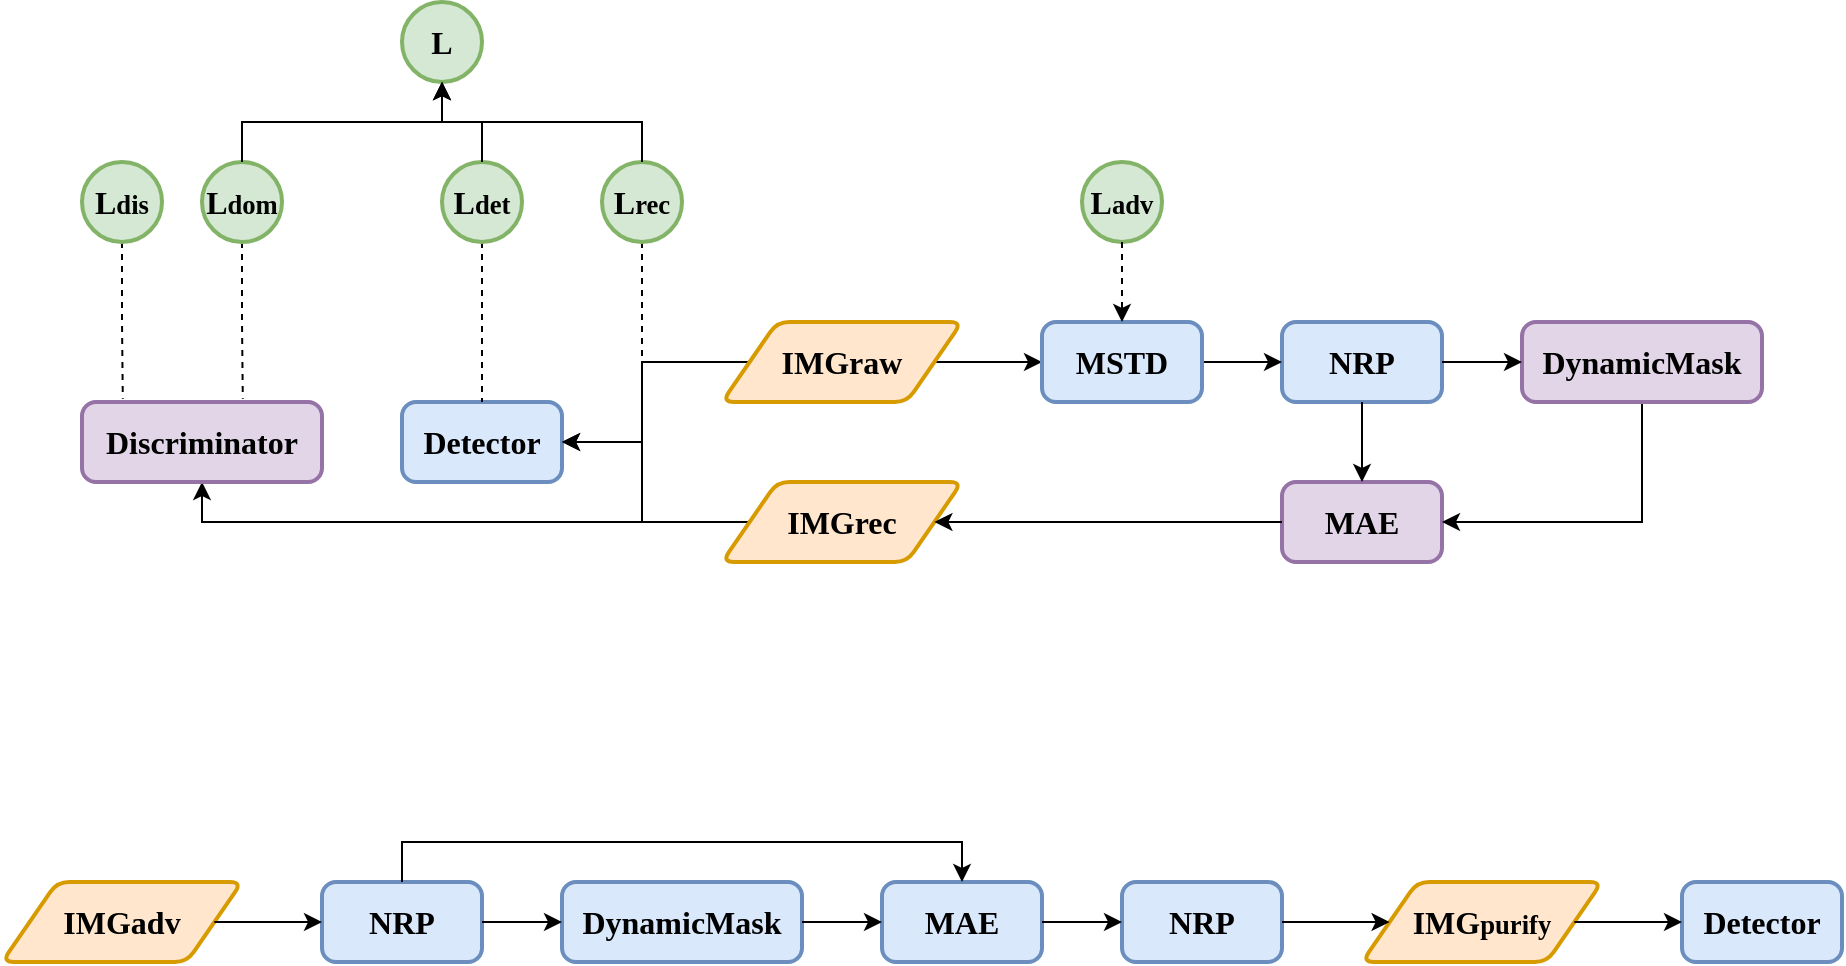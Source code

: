 <mxfile version="20.0.4" type="github">
  <diagram id="JUfm03IPXtEsRL-7KVTj" name="Page-1">
    <mxGraphModel dx="1221" dy="681" grid="1" gridSize="10" guides="1" tooltips="1" connect="1" arrows="1" fold="1" page="1" pageScale="1" pageWidth="2339" pageHeight="3300" math="0" shadow="0">
      <root>
        <mxCell id="0" />
        <mxCell id="1" parent="0" />
        <mxCell id="MZ50J_otFEHrb0MQ2-nP-64" value="" style="group" parent="1" vertex="1" connectable="0">
          <mxGeometry x="200" y="520" width="920" height="40" as="geometry" />
        </mxCell>
        <mxCell id="MZ50J_otFEHrb0MQ2-nP-44" value="&lt;b&gt;&lt;font face=&quot;Comic Sans MS&quot; style=&quot;&quot;&gt;&lt;sub style=&quot;&quot;&gt;&lt;span style=&quot;font-size: 16px;&quot;&gt;IMGadv&lt;/span&gt;&lt;/sub&gt;&lt;/font&gt;&lt;/b&gt;" style="shape=parallelogram;html=1;strokeWidth=2;perimeter=parallelogramPerimeter;whiteSpace=wrap;rounded=1;arcSize=12;size=0.23;fillColor=#ffe6cc;strokeColor=#d79b00;" parent="MZ50J_otFEHrb0MQ2-nP-64" vertex="1">
          <mxGeometry width="120" height="40" as="geometry" />
        </mxCell>
        <mxCell id="MZ50J_otFEHrb0MQ2-nP-45" value="&lt;b&gt;NRP&lt;/b&gt;" style="rounded=1;whiteSpace=wrap;html=1;absoluteArcSize=1;arcSize=14;strokeWidth=2;fontFamily=Comic Sans MS;fontSize=16;fillColor=#dae8fc;strokeColor=#6c8ebf;" parent="MZ50J_otFEHrb0MQ2-nP-64" vertex="1">
          <mxGeometry x="160" width="80" height="40" as="geometry" />
        </mxCell>
        <mxCell id="MZ50J_otFEHrb0MQ2-nP-49" style="edgeStyle=orthogonalEdgeStyle;rounded=0;orthogonalLoop=1;jettySize=auto;html=1;exitX=1;exitY=0.5;exitDx=0;exitDy=0;entryX=0;entryY=0.5;entryDx=0;entryDy=0;fontFamily=Comic Sans MS;fontSize=16;endArrow=classic;endFill=1;" parent="MZ50J_otFEHrb0MQ2-nP-64" source="MZ50J_otFEHrb0MQ2-nP-44" target="MZ50J_otFEHrb0MQ2-nP-45" edge="1">
          <mxGeometry relative="1" as="geometry" />
        </mxCell>
        <mxCell id="MZ50J_otFEHrb0MQ2-nP-46" value="&lt;b&gt;DynamicMask&lt;/b&gt;" style="rounded=1;whiteSpace=wrap;html=1;absoluteArcSize=1;arcSize=14;strokeWidth=2;fontFamily=Comic Sans MS;fontSize=16;fillColor=#dae8fc;strokeColor=#6c8ebf;" parent="MZ50J_otFEHrb0MQ2-nP-64" vertex="1">
          <mxGeometry x="280" width="120" height="40" as="geometry" />
        </mxCell>
        <mxCell id="MZ50J_otFEHrb0MQ2-nP-52" style="edgeStyle=orthogonalEdgeStyle;rounded=0;orthogonalLoop=1;jettySize=auto;html=1;exitX=1;exitY=0.5;exitDx=0;exitDy=0;entryX=0;entryY=0.5;entryDx=0;entryDy=0;fontFamily=Comic Sans MS;fontSize=16;endArrow=classic;endFill=1;" parent="MZ50J_otFEHrb0MQ2-nP-64" source="MZ50J_otFEHrb0MQ2-nP-45" target="MZ50J_otFEHrb0MQ2-nP-46" edge="1">
          <mxGeometry relative="1" as="geometry" />
        </mxCell>
        <mxCell id="MZ50J_otFEHrb0MQ2-nP-47" value="&lt;b&gt;MAE&lt;/b&gt;" style="rounded=1;whiteSpace=wrap;html=1;absoluteArcSize=1;arcSize=14;strokeWidth=2;fontFamily=Comic Sans MS;fontSize=16;fillColor=#dae8fc;strokeColor=#6c8ebf;" parent="MZ50J_otFEHrb0MQ2-nP-64" vertex="1">
          <mxGeometry x="440" width="80" height="40" as="geometry" />
        </mxCell>
        <mxCell id="MZ50J_otFEHrb0MQ2-nP-63" style="edgeStyle=orthogonalEdgeStyle;rounded=0;orthogonalLoop=1;jettySize=auto;html=1;exitX=0.5;exitY=0;exitDx=0;exitDy=0;entryX=0.5;entryY=0;entryDx=0;entryDy=0;fontFamily=Comic Sans MS;fontSize=16;endArrow=classic;endFill=1;" parent="MZ50J_otFEHrb0MQ2-nP-64" source="MZ50J_otFEHrb0MQ2-nP-45" target="MZ50J_otFEHrb0MQ2-nP-47" edge="1">
          <mxGeometry relative="1" as="geometry" />
        </mxCell>
        <mxCell id="MZ50J_otFEHrb0MQ2-nP-59" style="edgeStyle=orthogonalEdgeStyle;rounded=0;orthogonalLoop=1;jettySize=auto;html=1;exitX=1;exitY=0.5;exitDx=0;exitDy=0;entryX=0;entryY=0.5;entryDx=0;entryDy=0;fontFamily=Comic Sans MS;fontSize=16;endArrow=classic;endFill=1;" parent="MZ50J_otFEHrb0MQ2-nP-64" source="MZ50J_otFEHrb0MQ2-nP-46" target="MZ50J_otFEHrb0MQ2-nP-47" edge="1">
          <mxGeometry relative="1" as="geometry" />
        </mxCell>
        <mxCell id="MZ50J_otFEHrb0MQ2-nP-50" value="&lt;b&gt;NRP&lt;/b&gt;" style="rounded=1;whiteSpace=wrap;html=1;absoluteArcSize=1;arcSize=14;strokeWidth=2;fontFamily=Comic Sans MS;fontSize=16;fillColor=#dae8fc;strokeColor=#6c8ebf;" parent="MZ50J_otFEHrb0MQ2-nP-64" vertex="1">
          <mxGeometry x="560" width="80" height="40" as="geometry" />
        </mxCell>
        <mxCell id="MZ50J_otFEHrb0MQ2-nP-60" style="edgeStyle=orthogonalEdgeStyle;rounded=0;orthogonalLoop=1;jettySize=auto;html=1;exitX=1;exitY=0.5;exitDx=0;exitDy=0;entryX=0;entryY=0.5;entryDx=0;entryDy=0;fontFamily=Comic Sans MS;fontSize=16;endArrow=classic;endFill=1;" parent="MZ50J_otFEHrb0MQ2-nP-64" source="MZ50J_otFEHrb0MQ2-nP-47" target="MZ50J_otFEHrb0MQ2-nP-50" edge="1">
          <mxGeometry relative="1" as="geometry" />
        </mxCell>
        <mxCell id="MZ50J_otFEHrb0MQ2-nP-51" value="&lt;b&gt;&lt;font face=&quot;Comic Sans MS&quot; style=&quot;font-size: 16px;&quot;&gt;IMG&lt;/font&gt;&lt;font face=&quot;Comic Sans MS&quot; style=&quot;font-size: 13.333px;&quot;&gt;purify&lt;/font&gt;&lt;/b&gt;" style="shape=parallelogram;html=1;strokeWidth=2;perimeter=parallelogramPerimeter;whiteSpace=wrap;rounded=1;arcSize=12;size=0.23;fillColor=#ffe6cc;strokeColor=#d79b00;" parent="MZ50J_otFEHrb0MQ2-nP-64" vertex="1">
          <mxGeometry x="680" width="120" height="40" as="geometry" />
        </mxCell>
        <mxCell id="MZ50J_otFEHrb0MQ2-nP-61" style="edgeStyle=orthogonalEdgeStyle;rounded=0;orthogonalLoop=1;jettySize=auto;html=1;exitX=1;exitY=0.5;exitDx=0;exitDy=0;entryX=0;entryY=0.5;entryDx=0;entryDy=0;fontFamily=Comic Sans MS;fontSize=16;endArrow=classic;endFill=1;" parent="MZ50J_otFEHrb0MQ2-nP-64" source="MZ50J_otFEHrb0MQ2-nP-50" target="MZ50J_otFEHrb0MQ2-nP-51" edge="1">
          <mxGeometry relative="1" as="geometry" />
        </mxCell>
        <mxCell id="MZ50J_otFEHrb0MQ2-nP-58" value="&lt;b&gt;Detector&lt;/b&gt;" style="rounded=1;whiteSpace=wrap;html=1;absoluteArcSize=1;arcSize=14;strokeWidth=2;fontFamily=Comic Sans MS;fontSize=16;fillColor=#dae8fc;strokeColor=#6c8ebf;" parent="MZ50J_otFEHrb0MQ2-nP-64" vertex="1">
          <mxGeometry x="840" width="80" height="40" as="geometry" />
        </mxCell>
        <mxCell id="MZ50J_otFEHrb0MQ2-nP-62" style="edgeStyle=orthogonalEdgeStyle;rounded=0;orthogonalLoop=1;jettySize=auto;html=1;exitX=1;exitY=0.5;exitDx=0;exitDy=0;entryX=0;entryY=0.5;entryDx=0;entryDy=0;fontFamily=Comic Sans MS;fontSize=16;endArrow=classic;endFill=1;" parent="MZ50J_otFEHrb0MQ2-nP-64" source="MZ50J_otFEHrb0MQ2-nP-51" target="MZ50J_otFEHrb0MQ2-nP-58" edge="1">
          <mxGeometry relative="1" as="geometry" />
        </mxCell>
        <mxCell id="JwlUMDkYDfIgpkg8_vM2-4" value="" style="group" vertex="1" connectable="0" parent="1">
          <mxGeometry x="240" y="80" width="840" height="280" as="geometry" />
        </mxCell>
        <mxCell id="JwlUMDkYDfIgpkg8_vM2-3" style="edgeStyle=orthogonalEdgeStyle;rounded=0;orthogonalLoop=1;jettySize=auto;html=1;exitX=0.5;exitY=1;exitDx=0;exitDy=0;endArrow=none;endFill=0;startArrow=classic;startFill=1;" edge="1" parent="JwlUMDkYDfIgpkg8_vM2-4" source="MZ50J_otFEHrb0MQ2-nP-8">
          <mxGeometry relative="1" as="geometry">
            <mxPoint x="280" y="260" as="targetPoint" />
            <Array as="points">
              <mxPoint x="60" y="260" />
            </Array>
          </mxGeometry>
        </mxCell>
        <mxCell id="MZ50J_otFEHrb0MQ2-nP-8" value="&lt;b&gt;Discriminator&lt;/b&gt;" style="rounded=1;whiteSpace=wrap;html=1;absoluteArcSize=1;arcSize=14;strokeWidth=2;fontFamily=Comic Sans MS;fontSize=16;fillColor=#e1d5e7;strokeColor=#9673a6;" parent="JwlUMDkYDfIgpkg8_vM2-4" vertex="1">
          <mxGeometry y="200" width="120" height="40" as="geometry" />
        </mxCell>
        <mxCell id="MZ50J_otFEHrb0MQ2-nP-13" value="&lt;b&gt;Detector&lt;/b&gt;" style="rounded=1;whiteSpace=wrap;html=1;absoluteArcSize=1;arcSize=14;strokeWidth=2;fontFamily=Comic Sans MS;fontSize=16;fillColor=#dae8fc;strokeColor=#6c8ebf;" parent="JwlUMDkYDfIgpkg8_vM2-4" vertex="1">
          <mxGeometry x="160" y="200" width="80" height="40" as="geometry" />
        </mxCell>
        <mxCell id="MZ50J_otFEHrb0MQ2-nP-32" style="edgeStyle=orthogonalEdgeStyle;rounded=0;orthogonalLoop=1;jettySize=auto;html=1;exitX=0.5;exitY=1;exitDx=0;exitDy=0;exitPerimeter=0;fontFamily=Comic Sans MS;fontSize=16;dashed=1;endArrow=none;endFill=0;" parent="JwlUMDkYDfIgpkg8_vM2-4" source="MZ50J_otFEHrb0MQ2-nP-23" edge="1">
          <mxGeometry relative="1" as="geometry">
            <mxPoint x="280" y="180" as="targetPoint" />
          </mxGeometry>
        </mxCell>
        <mxCell id="MZ50J_otFEHrb0MQ2-nP-23" value="&lt;b&gt;L&lt;span style=&quot;font-size: 13.333px;&quot;&gt;rec&lt;/span&gt;&lt;/b&gt;" style="strokeWidth=2;html=1;shape=mxgraph.flowchart.start_2;whiteSpace=wrap;fontFamily=Comic Sans MS;fontSize=16;fillColor=#d5e8d4;strokeColor=#82b366;" parent="JwlUMDkYDfIgpkg8_vM2-4" vertex="1">
          <mxGeometry x="260" y="80" width="40" height="40" as="geometry" />
        </mxCell>
        <mxCell id="MZ50J_otFEHrb0MQ2-nP-37" style="edgeStyle=orthogonalEdgeStyle;rounded=0;orthogonalLoop=1;jettySize=auto;html=1;exitX=0.5;exitY=1;exitDx=0;exitDy=0;exitPerimeter=0;entryX=0.67;entryY=-0.04;entryDx=0;entryDy=0;entryPerimeter=0;dashed=1;fontFamily=Comic Sans MS;fontSize=16;endArrow=none;endFill=0;" parent="JwlUMDkYDfIgpkg8_vM2-4" source="MZ50J_otFEHrb0MQ2-nP-24" target="MZ50J_otFEHrb0MQ2-nP-8" edge="1">
          <mxGeometry relative="1" as="geometry" />
        </mxCell>
        <mxCell id="MZ50J_otFEHrb0MQ2-nP-24" value="&lt;b&gt;L&lt;span style=&quot;font-size: 13.333px;&quot;&gt;dom&lt;br&gt;&lt;/span&gt;&lt;/b&gt;" style="strokeWidth=2;html=1;shape=mxgraph.flowchart.start_2;whiteSpace=wrap;fontFamily=Comic Sans MS;fontSize=16;fillColor=#d5e8d4;strokeColor=#82b366;" parent="JwlUMDkYDfIgpkg8_vM2-4" vertex="1">
          <mxGeometry x="60" y="80" width="40" height="40" as="geometry" />
        </mxCell>
        <mxCell id="MZ50J_otFEHrb0MQ2-nP-38" style="edgeStyle=orthogonalEdgeStyle;rounded=0;orthogonalLoop=1;jettySize=auto;html=1;exitX=0.5;exitY=1;exitDx=0;exitDy=0;exitPerimeter=0;entryX=0.17;entryY=-0.04;entryDx=0;entryDy=0;entryPerimeter=0;dashed=1;fontFamily=Comic Sans MS;fontSize=16;endArrow=none;endFill=0;" parent="JwlUMDkYDfIgpkg8_vM2-4" source="MZ50J_otFEHrb0MQ2-nP-25" target="MZ50J_otFEHrb0MQ2-nP-8" edge="1">
          <mxGeometry relative="1" as="geometry" />
        </mxCell>
        <mxCell id="MZ50J_otFEHrb0MQ2-nP-25" value="&lt;b&gt;L&lt;span style=&quot;font-size: 13.333px;&quot;&gt;dis&lt;br&gt;&lt;/span&gt;&lt;/b&gt;" style="strokeWidth=2;html=1;shape=mxgraph.flowchart.start_2;whiteSpace=wrap;fontFamily=Comic Sans MS;fontSize=16;fillColor=#d5e8d4;strokeColor=#82b366;" parent="JwlUMDkYDfIgpkg8_vM2-4" vertex="1">
          <mxGeometry y="80" width="40" height="40" as="geometry" />
        </mxCell>
        <mxCell id="MZ50J_otFEHrb0MQ2-nP-34" style="edgeStyle=orthogonalEdgeStyle;rounded=0;orthogonalLoop=1;jettySize=auto;html=1;exitX=0.5;exitY=1;exitDx=0;exitDy=0;exitPerimeter=0;fontFamily=Comic Sans MS;fontSize=16;dashed=1;endArrow=none;endFill=0;entryX=0.5;entryY=0;entryDx=0;entryDy=0;" parent="JwlUMDkYDfIgpkg8_vM2-4" source="MZ50J_otFEHrb0MQ2-nP-26" edge="1" target="MZ50J_otFEHrb0MQ2-nP-13">
          <mxGeometry relative="1" as="geometry">
            <mxPoint x="140" y="220" as="targetPoint" />
          </mxGeometry>
        </mxCell>
        <mxCell id="MZ50J_otFEHrb0MQ2-nP-26" value="&lt;b&gt;L&lt;span style=&quot;font-size: 13.333px;&quot;&gt;det&lt;br&gt;&lt;/span&gt;&lt;/b&gt;" style="strokeWidth=2;html=1;shape=mxgraph.flowchart.start_2;whiteSpace=wrap;fontFamily=Comic Sans MS;fontSize=16;fillColor=#d5e8d4;strokeColor=#82b366;" parent="JwlUMDkYDfIgpkg8_vM2-4" vertex="1">
          <mxGeometry x="180" y="80" width="40" height="40" as="geometry" />
        </mxCell>
        <mxCell id="MZ50J_otFEHrb0MQ2-nP-19" value="&lt;b&gt;L&lt;span style=&quot;font-size: 13.333px;&quot;&gt;adv&lt;/span&gt;&lt;/b&gt;" style="strokeWidth=2;html=1;shape=mxgraph.flowchart.start_2;whiteSpace=wrap;fontFamily=Comic Sans MS;fontSize=16;fillColor=#d5e8d4;strokeColor=#82b366;" parent="JwlUMDkYDfIgpkg8_vM2-4" vertex="1">
          <mxGeometry x="500" y="80" width="40" height="40" as="geometry" />
        </mxCell>
        <mxCell id="MZ50J_otFEHrb0MQ2-nP-3" style="edgeStyle=orthogonalEdgeStyle;rounded=0;orthogonalLoop=1;jettySize=auto;html=1;exitX=1;exitY=0.5;exitDx=0;exitDy=0;entryX=0;entryY=0.5;entryDx=0;entryDy=0;fontFamily=Comic Sans MS;fontSize=16;" parent="JwlUMDkYDfIgpkg8_vM2-4" source="MZ50J_otFEHrb0MQ2-nP-1" edge="1">
          <mxGeometry relative="1" as="geometry">
            <mxPoint x="480" y="180" as="targetPoint" />
          </mxGeometry>
        </mxCell>
        <mxCell id="MZ50J_otFEHrb0MQ2-nP-30" style="edgeStyle=orthogonalEdgeStyle;rounded=0;orthogonalLoop=1;jettySize=auto;html=1;exitX=0;exitY=0.5;exitDx=0;exitDy=0;entryX=1;entryY=0.5;entryDx=0;entryDy=0;fontFamily=Comic Sans MS;fontSize=16;" parent="JwlUMDkYDfIgpkg8_vM2-4" source="MZ50J_otFEHrb0MQ2-nP-1" target="MZ50J_otFEHrb0MQ2-nP-13" edge="1">
          <mxGeometry relative="1" as="geometry" />
        </mxCell>
        <mxCell id="MZ50J_otFEHrb0MQ2-nP-1" value="&lt;b&gt;&lt;font face=&quot;Comic Sans MS&quot; style=&quot;&quot;&gt;&lt;sub style=&quot;&quot;&gt;&lt;span style=&quot;font-size: 16px;&quot;&gt;IMGraw&lt;/span&gt;&lt;/sub&gt;&lt;/font&gt;&lt;/b&gt;" style="shape=parallelogram;html=1;strokeWidth=2;perimeter=parallelogramPerimeter;whiteSpace=wrap;rounded=1;arcSize=12;size=0.23;fillColor=#ffe6cc;strokeColor=#d79b00;" parent="JwlUMDkYDfIgpkg8_vM2-4" vertex="1">
          <mxGeometry x="320" y="160" width="120" height="40" as="geometry" />
        </mxCell>
        <mxCell id="MZ50J_otFEHrb0MQ2-nP-4" value="&lt;b&gt;NRP&lt;/b&gt;" style="rounded=1;whiteSpace=wrap;html=1;absoluteArcSize=1;arcSize=14;strokeWidth=2;fontFamily=Comic Sans MS;fontSize=16;fillColor=#dae8fc;strokeColor=#6c8ebf;" parent="JwlUMDkYDfIgpkg8_vM2-4" vertex="1">
          <mxGeometry x="600" y="160" width="80" height="40" as="geometry" />
        </mxCell>
        <mxCell id="MZ50J_otFEHrb0MQ2-nP-9" style="edgeStyle=orthogonalEdgeStyle;rounded=0;orthogonalLoop=1;jettySize=auto;html=1;exitX=1;exitY=0.5;exitDx=0;exitDy=0;entryX=0;entryY=0.5;entryDx=0;entryDy=0;fontFamily=Comic Sans MS;fontSize=16;" parent="JwlUMDkYDfIgpkg8_vM2-4" source="MZ50J_otFEHrb0MQ2-nP-5" target="MZ50J_otFEHrb0MQ2-nP-4" edge="1">
          <mxGeometry relative="1" as="geometry" />
        </mxCell>
        <mxCell id="MZ50J_otFEHrb0MQ2-nP-5" value="&lt;b&gt;MSTD&lt;/b&gt;" style="rounded=1;whiteSpace=wrap;html=1;absoluteArcSize=1;arcSize=14;strokeWidth=2;fontFamily=Comic Sans MS;fontSize=16;fillColor=#dae8fc;strokeColor=#6c8ebf;" parent="JwlUMDkYDfIgpkg8_vM2-4" vertex="1">
          <mxGeometry x="480" y="160" width="80" height="40" as="geometry" />
        </mxCell>
        <mxCell id="MZ50J_otFEHrb0MQ2-nP-20" style="edgeStyle=orthogonalEdgeStyle;rounded=0;orthogonalLoop=1;jettySize=auto;html=1;exitX=0.5;exitY=1;exitDx=0;exitDy=0;exitPerimeter=0;entryX=0.5;entryY=0;entryDx=0;entryDy=0;fontFamily=Comic Sans MS;fontSize=16;dashed=1;" parent="JwlUMDkYDfIgpkg8_vM2-4" source="MZ50J_otFEHrb0MQ2-nP-19" target="MZ50J_otFEHrb0MQ2-nP-5" edge="1">
          <mxGeometry relative="1" as="geometry" />
        </mxCell>
        <mxCell id="MZ50J_otFEHrb0MQ2-nP-6" value="&lt;b&gt;MAE&lt;/b&gt;" style="rounded=1;whiteSpace=wrap;html=1;absoluteArcSize=1;arcSize=14;strokeWidth=2;fontFamily=Comic Sans MS;fontSize=16;fillColor=#e1d5e7;strokeColor=#9673a6;" parent="JwlUMDkYDfIgpkg8_vM2-4" vertex="1">
          <mxGeometry x="600" y="240" width="80" height="40" as="geometry" />
        </mxCell>
        <mxCell id="MZ50J_otFEHrb0MQ2-nP-27" style="edgeStyle=orthogonalEdgeStyle;rounded=0;orthogonalLoop=1;jettySize=auto;html=1;exitX=0.5;exitY=1;exitDx=0;exitDy=0;entryX=0.5;entryY=0;entryDx=0;entryDy=0;fontFamily=Comic Sans MS;fontSize=16;" parent="JwlUMDkYDfIgpkg8_vM2-4" source="MZ50J_otFEHrb0MQ2-nP-4" target="MZ50J_otFEHrb0MQ2-nP-6" edge="1">
          <mxGeometry relative="1" as="geometry" />
        </mxCell>
        <mxCell id="MZ50J_otFEHrb0MQ2-nP-28" style="edgeStyle=orthogonalEdgeStyle;rounded=0;orthogonalLoop=1;jettySize=auto;html=1;exitX=0.5;exitY=1;exitDx=0;exitDy=0;entryX=1;entryY=0.5;entryDx=0;entryDy=0;fontFamily=Comic Sans MS;fontSize=16;" parent="JwlUMDkYDfIgpkg8_vM2-4" source="MZ50J_otFEHrb0MQ2-nP-7" target="MZ50J_otFEHrb0MQ2-nP-6" edge="1">
          <mxGeometry relative="1" as="geometry" />
        </mxCell>
        <mxCell id="MZ50J_otFEHrb0MQ2-nP-7" value="&lt;b&gt;DynamicMask&lt;/b&gt;" style="rounded=1;whiteSpace=wrap;html=1;absoluteArcSize=1;arcSize=14;strokeWidth=2;fontFamily=Comic Sans MS;fontSize=16;fillColor=#e1d5e7;strokeColor=#9673a6;" parent="JwlUMDkYDfIgpkg8_vM2-4" vertex="1">
          <mxGeometry x="720" y="160" width="120" height="40" as="geometry" />
        </mxCell>
        <mxCell id="MZ50J_otFEHrb0MQ2-nP-10" style="edgeStyle=orthogonalEdgeStyle;rounded=0;orthogonalLoop=1;jettySize=auto;html=1;exitX=1;exitY=0.5;exitDx=0;exitDy=0;entryX=0;entryY=0.5;entryDx=0;entryDy=0;fontFamily=Comic Sans MS;fontSize=16;" parent="JwlUMDkYDfIgpkg8_vM2-4" source="MZ50J_otFEHrb0MQ2-nP-4" target="MZ50J_otFEHrb0MQ2-nP-7" edge="1">
          <mxGeometry relative="1" as="geometry" />
        </mxCell>
        <mxCell id="MZ50J_otFEHrb0MQ2-nP-31" style="edgeStyle=orthogonalEdgeStyle;rounded=0;orthogonalLoop=1;jettySize=auto;html=1;exitX=0;exitY=0.5;exitDx=0;exitDy=0;entryX=1;entryY=0.5;entryDx=0;entryDy=0;fontFamily=Comic Sans MS;fontSize=16;" parent="JwlUMDkYDfIgpkg8_vM2-4" source="MZ50J_otFEHrb0MQ2-nP-14" target="MZ50J_otFEHrb0MQ2-nP-13" edge="1">
          <mxGeometry relative="1" as="geometry" />
        </mxCell>
        <mxCell id="MZ50J_otFEHrb0MQ2-nP-14" value="&lt;b&gt;&lt;font face=&quot;Comic Sans MS&quot; style=&quot;&quot;&gt;&lt;sub style=&quot;&quot;&gt;&lt;span style=&quot;font-size: 16px;&quot;&gt;IMGrec&lt;/span&gt;&lt;/sub&gt;&lt;/font&gt;&lt;/b&gt;" style="shape=parallelogram;html=1;strokeWidth=2;perimeter=parallelogramPerimeter;whiteSpace=wrap;rounded=1;arcSize=12;size=0.23;fillColor=#ffe6cc;strokeColor=#d79b00;" parent="JwlUMDkYDfIgpkg8_vM2-4" vertex="1">
          <mxGeometry x="320" y="240" width="120" height="40" as="geometry" />
        </mxCell>
        <mxCell id="MZ50J_otFEHrb0MQ2-nP-29" style="edgeStyle=orthogonalEdgeStyle;rounded=0;orthogonalLoop=1;jettySize=auto;html=1;exitX=0;exitY=0.5;exitDx=0;exitDy=0;fontFamily=Comic Sans MS;fontSize=16;" parent="JwlUMDkYDfIgpkg8_vM2-4" source="MZ50J_otFEHrb0MQ2-nP-6" target="MZ50J_otFEHrb0MQ2-nP-14" edge="1">
          <mxGeometry relative="1" as="geometry" />
        </mxCell>
        <mxCell id="MZ50J_otFEHrb0MQ2-nP-39" value="&lt;b&gt;L&lt;span style=&quot;font-size: 13.333px;&quot;&gt;&lt;br&gt;&lt;/span&gt;&lt;/b&gt;" style="strokeWidth=2;html=1;shape=mxgraph.flowchart.start_2;whiteSpace=wrap;fontFamily=Comic Sans MS;fontSize=16;fillColor=#d5e8d4;strokeColor=#82b366;" parent="JwlUMDkYDfIgpkg8_vM2-4" vertex="1">
          <mxGeometry x="160" width="40" height="40" as="geometry" />
        </mxCell>
        <mxCell id="MZ50J_otFEHrb0MQ2-nP-42" style="edgeStyle=orthogonalEdgeStyle;rounded=0;orthogonalLoop=1;jettySize=auto;html=1;exitX=0.5;exitY=0;exitDx=0;exitDy=0;exitPerimeter=0;entryX=0.5;entryY=1;entryDx=0;entryDy=0;entryPerimeter=0;fontFamily=Comic Sans MS;fontSize=16;endArrow=classic;endFill=1;" parent="JwlUMDkYDfIgpkg8_vM2-4" source="MZ50J_otFEHrb0MQ2-nP-23" target="MZ50J_otFEHrb0MQ2-nP-39" edge="1">
          <mxGeometry relative="1" as="geometry" />
        </mxCell>
        <mxCell id="MZ50J_otFEHrb0MQ2-nP-40" style="edgeStyle=orthogonalEdgeStyle;rounded=0;orthogonalLoop=1;jettySize=auto;html=1;exitX=0.5;exitY=0;exitDx=0;exitDy=0;exitPerimeter=0;entryX=0.5;entryY=1;entryDx=0;entryDy=0;entryPerimeter=0;fontFamily=Comic Sans MS;fontSize=16;endArrow=classic;endFill=1;" parent="JwlUMDkYDfIgpkg8_vM2-4" source="MZ50J_otFEHrb0MQ2-nP-24" target="MZ50J_otFEHrb0MQ2-nP-39" edge="1">
          <mxGeometry relative="1" as="geometry" />
        </mxCell>
        <mxCell id="MZ50J_otFEHrb0MQ2-nP-41" style="edgeStyle=orthogonalEdgeStyle;rounded=0;orthogonalLoop=1;jettySize=auto;html=1;exitX=0.5;exitY=0;exitDx=0;exitDy=0;exitPerimeter=0;entryX=0.5;entryY=1;entryDx=0;entryDy=0;entryPerimeter=0;fontFamily=Comic Sans MS;fontSize=16;endArrow=classic;endFill=1;" parent="JwlUMDkYDfIgpkg8_vM2-4" source="MZ50J_otFEHrb0MQ2-nP-26" target="MZ50J_otFEHrb0MQ2-nP-39" edge="1">
          <mxGeometry relative="1" as="geometry" />
        </mxCell>
      </root>
    </mxGraphModel>
  </diagram>
</mxfile>
